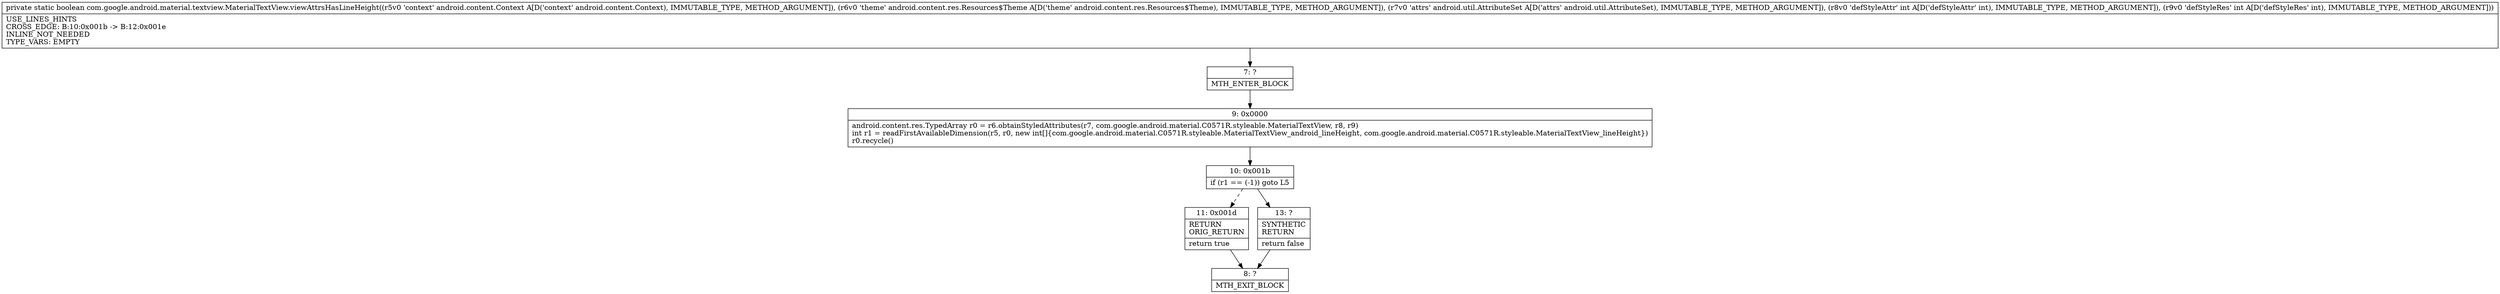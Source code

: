 digraph "CFG forcom.google.android.material.textview.MaterialTextView.viewAttrsHasLineHeight(Landroid\/content\/Context;Landroid\/content\/res\/Resources$Theme;Landroid\/util\/AttributeSet;II)Z" {
Node_7 [shape=record,label="{7\:\ ?|MTH_ENTER_BLOCK\l}"];
Node_9 [shape=record,label="{9\:\ 0x0000|android.content.res.TypedArray r0 = r6.obtainStyledAttributes(r7, com.google.android.material.C0571R.styleable.MaterialTextView, r8, r9)\lint r1 = readFirstAvailableDimension(r5, r0, new int[]\{com.google.android.material.C0571R.styleable.MaterialTextView_android_lineHeight, com.google.android.material.C0571R.styleable.MaterialTextView_lineHeight\})\lr0.recycle()\l}"];
Node_10 [shape=record,label="{10\:\ 0x001b|if (r1 == (\-1)) goto L5\l}"];
Node_11 [shape=record,label="{11\:\ 0x001d|RETURN\lORIG_RETURN\l|return true\l}"];
Node_8 [shape=record,label="{8\:\ ?|MTH_EXIT_BLOCK\l}"];
Node_13 [shape=record,label="{13\:\ ?|SYNTHETIC\lRETURN\l|return false\l}"];
MethodNode[shape=record,label="{private static boolean com.google.android.material.textview.MaterialTextView.viewAttrsHasLineHeight((r5v0 'context' android.content.Context A[D('context' android.content.Context), IMMUTABLE_TYPE, METHOD_ARGUMENT]), (r6v0 'theme' android.content.res.Resources$Theme A[D('theme' android.content.res.Resources$Theme), IMMUTABLE_TYPE, METHOD_ARGUMENT]), (r7v0 'attrs' android.util.AttributeSet A[D('attrs' android.util.AttributeSet), IMMUTABLE_TYPE, METHOD_ARGUMENT]), (r8v0 'defStyleAttr' int A[D('defStyleAttr' int), IMMUTABLE_TYPE, METHOD_ARGUMENT]), (r9v0 'defStyleRes' int A[D('defStyleRes' int), IMMUTABLE_TYPE, METHOD_ARGUMENT]))  | USE_LINES_HINTS\lCROSS_EDGE: B:10:0x001b \-\> B:12:0x001e\lINLINE_NOT_NEEDED\lTYPE_VARS: EMPTY\l}"];
MethodNode -> Node_7;Node_7 -> Node_9;
Node_9 -> Node_10;
Node_10 -> Node_11[style=dashed];
Node_10 -> Node_13;
Node_11 -> Node_8;
Node_13 -> Node_8;
}

